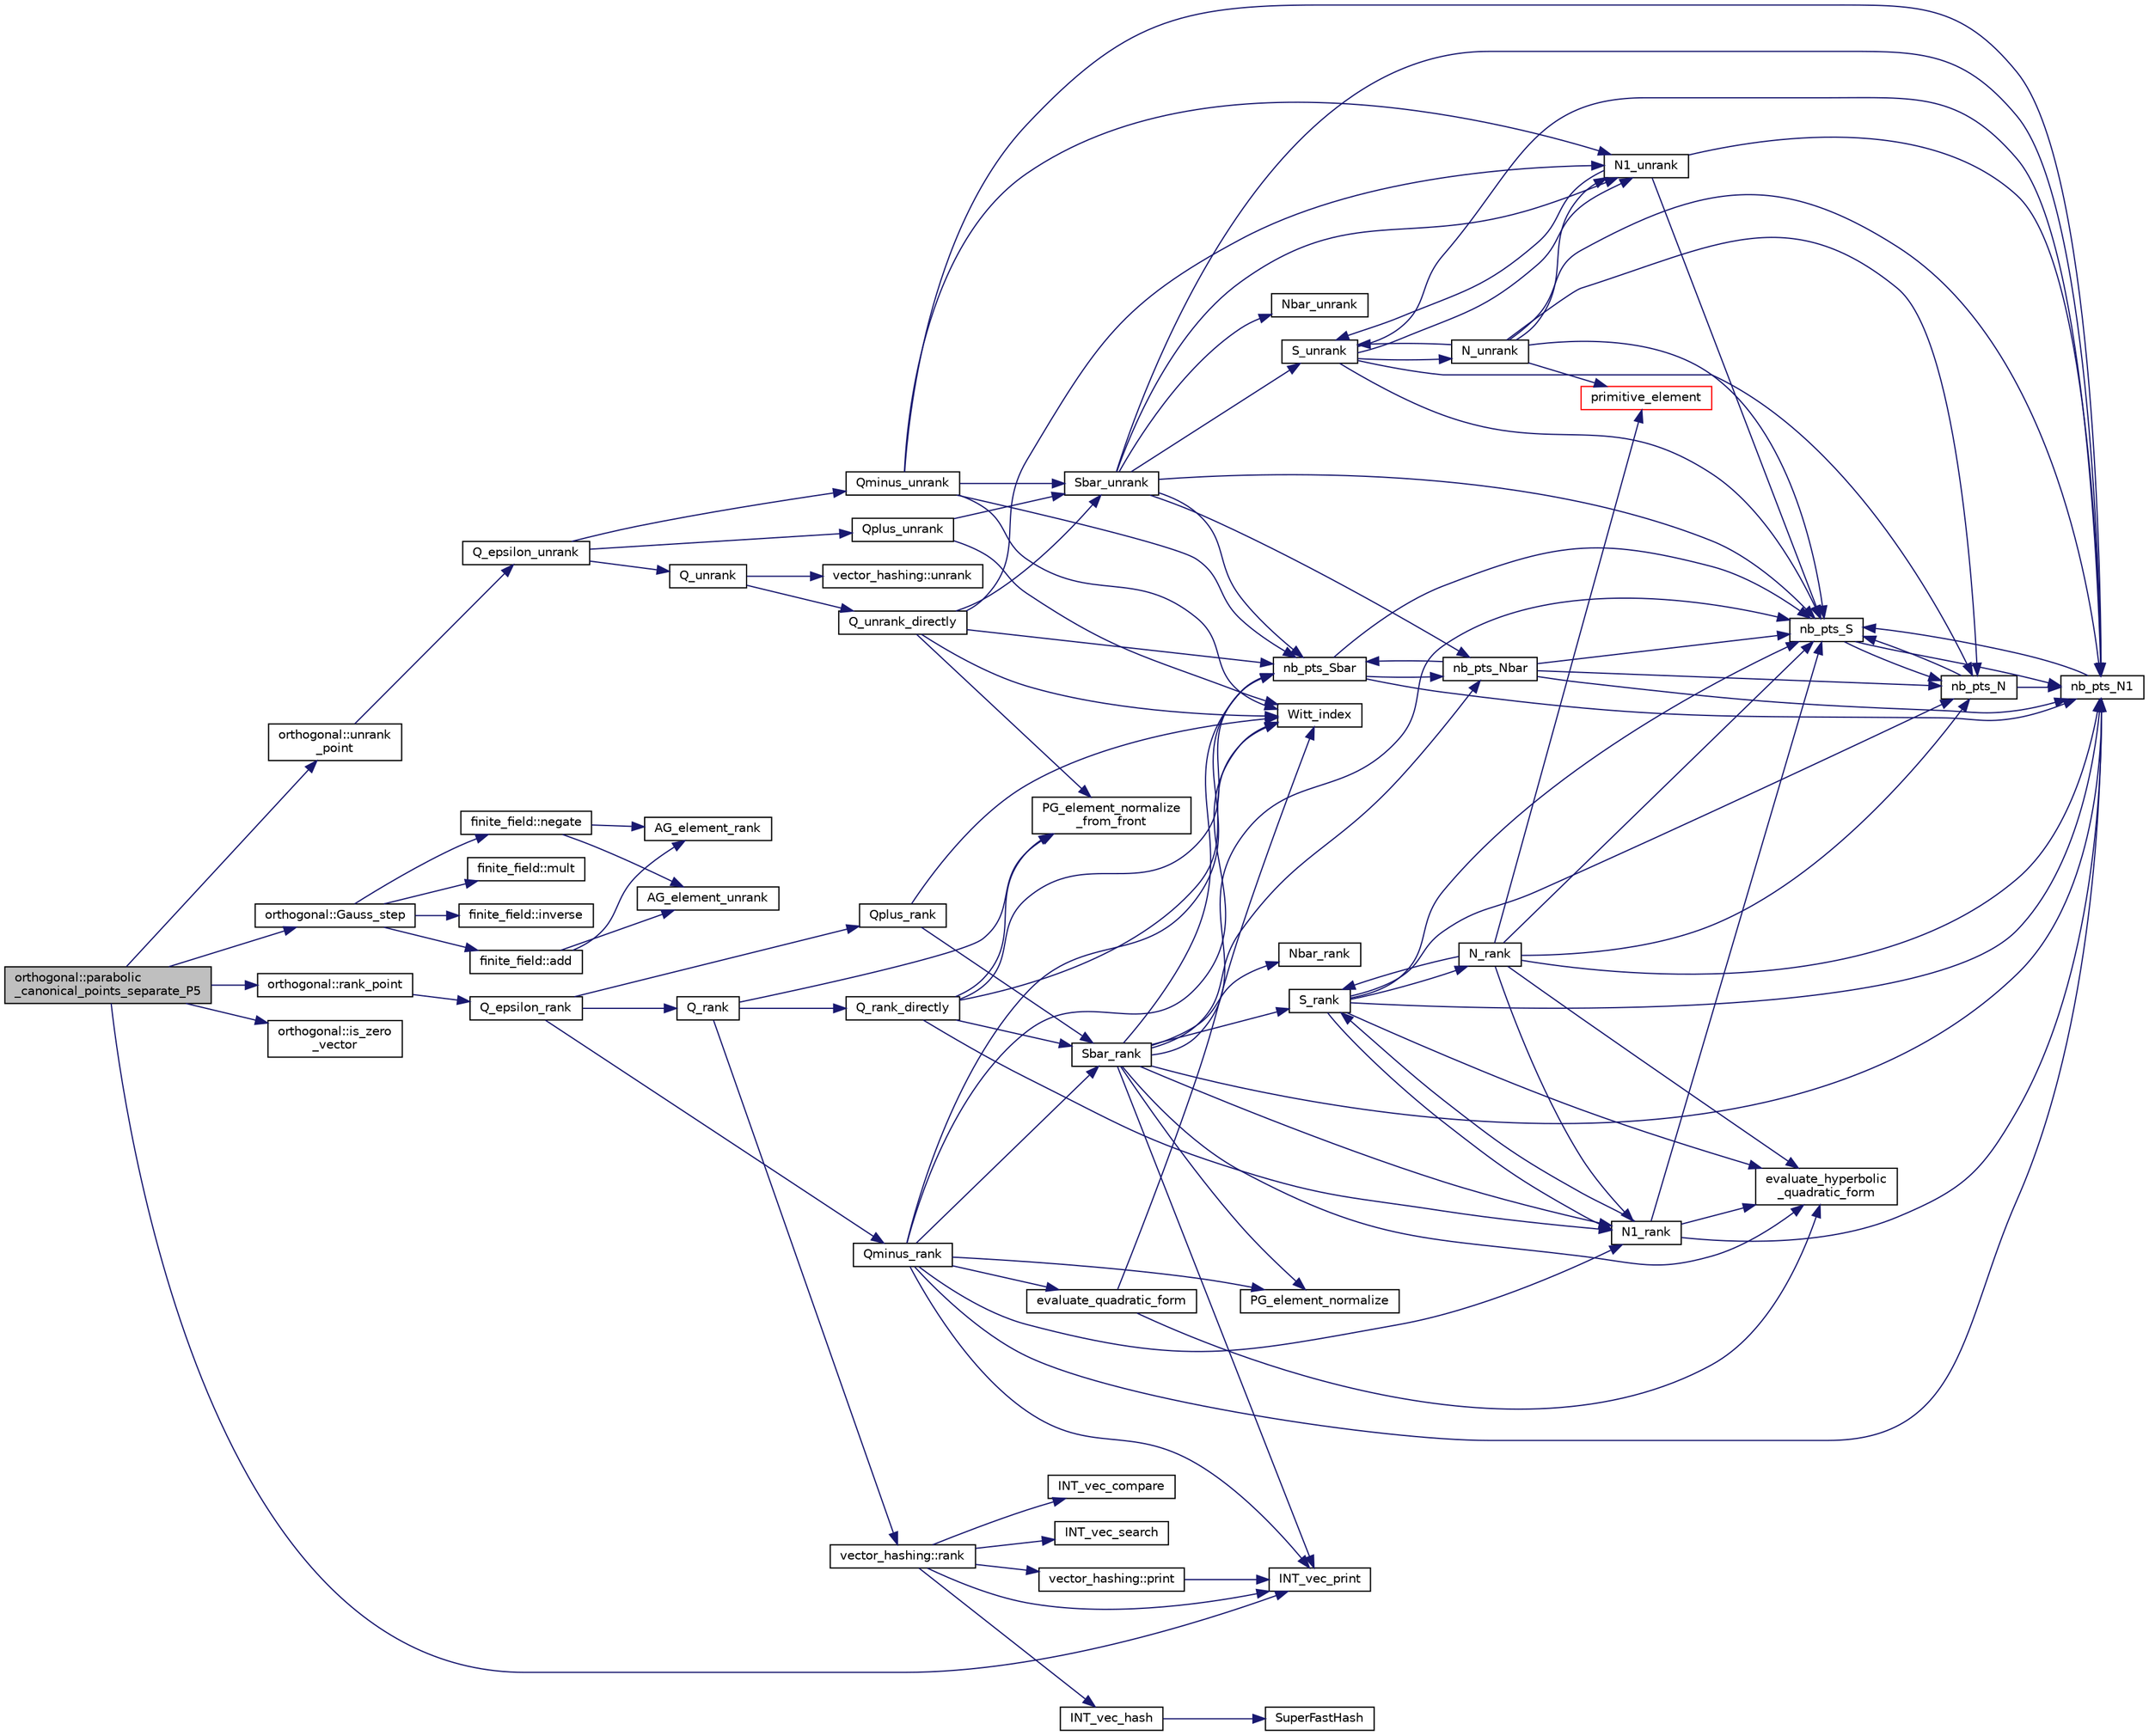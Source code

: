 digraph "orthogonal::parabolic_canonical_points_separate_P5"
{
  edge [fontname="Helvetica",fontsize="10",labelfontname="Helvetica",labelfontsize="10"];
  node [fontname="Helvetica",fontsize="10",shape=record];
  rankdir="LR";
  Node14555 [label="orthogonal::parabolic\l_canonical_points_separate_P5",height=0.2,width=0.4,color="black", fillcolor="grey75", style="filled", fontcolor="black"];
  Node14555 -> Node14556 [color="midnightblue",fontsize="10",style="solid",fontname="Helvetica"];
  Node14556 [label="orthogonal::unrank\l_point",height=0.2,width=0.4,color="black", fillcolor="white", style="filled",URL="$d7/daa/classorthogonal.html#ab655117100f7c66c19817b84ac5ac0a0"];
  Node14556 -> Node14557 [color="midnightblue",fontsize="10",style="solid",fontname="Helvetica"];
  Node14557 [label="Q_epsilon_unrank",height=0.2,width=0.4,color="black", fillcolor="white", style="filled",URL="$d4/d67/geometry_8h.html#af162c4d30d4a6528299e37551c353e7b"];
  Node14557 -> Node14558 [color="midnightblue",fontsize="10",style="solid",fontname="Helvetica"];
  Node14558 [label="Q_unrank",height=0.2,width=0.4,color="black", fillcolor="white", style="filled",URL="$db/da0/lib_2foundations_2geometry_2orthogonal__points_8_c.html#a6d02923d5b54ef796934e753e6f5b65b"];
  Node14558 -> Node14559 [color="midnightblue",fontsize="10",style="solid",fontname="Helvetica"];
  Node14559 [label="vector_hashing::unrank",height=0.2,width=0.4,color="black", fillcolor="white", style="filled",URL="$d8/daa/classvector__hashing.html#abbebd3a96a6d27a34b9b49af99e2ed3d"];
  Node14558 -> Node14560 [color="midnightblue",fontsize="10",style="solid",fontname="Helvetica"];
  Node14560 [label="Q_unrank_directly",height=0.2,width=0.4,color="black", fillcolor="white", style="filled",URL="$db/da0/lib_2foundations_2geometry_2orthogonal__points_8_c.html#a105e7e72249e78fcf0785c69099d90ce"];
  Node14560 -> Node14561 [color="midnightblue",fontsize="10",style="solid",fontname="Helvetica"];
  Node14561 [label="Witt_index",height=0.2,width=0.4,color="black", fillcolor="white", style="filled",URL="$db/da0/lib_2foundations_2geometry_2orthogonal__points_8_c.html#ab3483ecb9859a6758f82b5327da50534"];
  Node14560 -> Node14562 [color="midnightblue",fontsize="10",style="solid",fontname="Helvetica"];
  Node14562 [label="nb_pts_Sbar",height=0.2,width=0.4,color="black", fillcolor="white", style="filled",URL="$db/da0/lib_2foundations_2geometry_2orthogonal__points_8_c.html#a986dda26505c9934c771578b084f67cc"];
  Node14562 -> Node14563 [color="midnightblue",fontsize="10",style="solid",fontname="Helvetica"];
  Node14563 [label="nb_pts_S",height=0.2,width=0.4,color="black", fillcolor="white", style="filled",URL="$db/da0/lib_2foundations_2geometry_2orthogonal__points_8_c.html#a9bc3dec6e722644d182738102c3e04f3"];
  Node14563 -> Node14564 [color="midnightblue",fontsize="10",style="solid",fontname="Helvetica"];
  Node14564 [label="nb_pts_N",height=0.2,width=0.4,color="black", fillcolor="white", style="filled",URL="$db/da0/lib_2foundations_2geometry_2orthogonal__points_8_c.html#a93e16898c27b1d1c0a6405a7b0615ba6"];
  Node14564 -> Node14563 [color="midnightblue",fontsize="10",style="solid",fontname="Helvetica"];
  Node14564 -> Node14565 [color="midnightblue",fontsize="10",style="solid",fontname="Helvetica"];
  Node14565 [label="nb_pts_N1",height=0.2,width=0.4,color="black", fillcolor="white", style="filled",URL="$db/da0/lib_2foundations_2geometry_2orthogonal__points_8_c.html#ae0f2e1c76523db67b4ec9629ccc35bc6"];
  Node14565 -> Node14563 [color="midnightblue",fontsize="10",style="solid",fontname="Helvetica"];
  Node14563 -> Node14565 [color="midnightblue",fontsize="10",style="solid",fontname="Helvetica"];
  Node14562 -> Node14566 [color="midnightblue",fontsize="10",style="solid",fontname="Helvetica"];
  Node14566 [label="nb_pts_Nbar",height=0.2,width=0.4,color="black", fillcolor="white", style="filled",URL="$db/da0/lib_2foundations_2geometry_2orthogonal__points_8_c.html#a51b4684a176c6841fd3cd6c34c684c2c"];
  Node14566 -> Node14562 [color="midnightblue",fontsize="10",style="solid",fontname="Helvetica"];
  Node14566 -> Node14564 [color="midnightblue",fontsize="10",style="solid",fontname="Helvetica"];
  Node14566 -> Node14563 [color="midnightblue",fontsize="10",style="solid",fontname="Helvetica"];
  Node14566 -> Node14565 [color="midnightblue",fontsize="10",style="solid",fontname="Helvetica"];
  Node14562 -> Node14565 [color="midnightblue",fontsize="10",style="solid",fontname="Helvetica"];
  Node14560 -> Node14567 [color="midnightblue",fontsize="10",style="solid",fontname="Helvetica"];
  Node14567 [label="Sbar_unrank",height=0.2,width=0.4,color="black", fillcolor="white", style="filled",URL="$db/da0/lib_2foundations_2geometry_2orthogonal__points_8_c.html#a65d9b9ccfff12dd92f4f4e8360701c98"];
  Node14567 -> Node14562 [color="midnightblue",fontsize="10",style="solid",fontname="Helvetica"];
  Node14567 -> Node14563 [color="midnightblue",fontsize="10",style="solid",fontname="Helvetica"];
  Node14567 -> Node14568 [color="midnightblue",fontsize="10",style="solid",fontname="Helvetica"];
  Node14568 [label="S_unrank",height=0.2,width=0.4,color="black", fillcolor="white", style="filled",URL="$db/da0/lib_2foundations_2geometry_2orthogonal__points_8_c.html#a18964a35af25f1b4a85f4eaeb1543d92"];
  Node14568 -> Node14563 [color="midnightblue",fontsize="10",style="solid",fontname="Helvetica"];
  Node14568 -> Node14564 [color="midnightblue",fontsize="10",style="solid",fontname="Helvetica"];
  Node14568 -> Node14565 [color="midnightblue",fontsize="10",style="solid",fontname="Helvetica"];
  Node14568 -> Node14569 [color="midnightblue",fontsize="10",style="solid",fontname="Helvetica"];
  Node14569 [label="N_unrank",height=0.2,width=0.4,color="black", fillcolor="white", style="filled",URL="$db/da0/lib_2foundations_2geometry_2orthogonal__points_8_c.html#ab79724bd19da3bc1b383550113f9d7aa"];
  Node14569 -> Node14563 [color="midnightblue",fontsize="10",style="solid",fontname="Helvetica"];
  Node14569 -> Node14564 [color="midnightblue",fontsize="10",style="solid",fontname="Helvetica"];
  Node14569 -> Node14568 [color="midnightblue",fontsize="10",style="solid",fontname="Helvetica"];
  Node14569 -> Node14565 [color="midnightblue",fontsize="10",style="solid",fontname="Helvetica"];
  Node14569 -> Node14570 [color="midnightblue",fontsize="10",style="solid",fontname="Helvetica"];
  Node14570 [label="N1_unrank",height=0.2,width=0.4,color="black", fillcolor="white", style="filled",URL="$db/da0/lib_2foundations_2geometry_2orthogonal__points_8_c.html#aa9427e27f7f207c1baff3a34cc5d78cf"];
  Node14570 -> Node14563 [color="midnightblue",fontsize="10",style="solid",fontname="Helvetica"];
  Node14570 -> Node14565 [color="midnightblue",fontsize="10",style="solid",fontname="Helvetica"];
  Node14570 -> Node14568 [color="midnightblue",fontsize="10",style="solid",fontname="Helvetica"];
  Node14569 -> Node14571 [color="midnightblue",fontsize="10",style="solid",fontname="Helvetica"];
  Node14571 [label="primitive_element",height=0.2,width=0.4,color="red", fillcolor="white", style="filled",URL="$db/da0/lib_2foundations_2geometry_2orthogonal__points_8_c.html#a97350390ec02c8cd9f54751708e28768"];
  Node14568 -> Node14570 [color="midnightblue",fontsize="10",style="solid",fontname="Helvetica"];
  Node14567 -> Node14566 [color="midnightblue",fontsize="10",style="solid",fontname="Helvetica"];
  Node14567 -> Node14565 [color="midnightblue",fontsize="10",style="solid",fontname="Helvetica"];
  Node14567 -> Node14574 [color="midnightblue",fontsize="10",style="solid",fontname="Helvetica"];
  Node14574 [label="Nbar_unrank",height=0.2,width=0.4,color="black", fillcolor="white", style="filled",URL="$db/da0/lib_2foundations_2geometry_2orthogonal__points_8_c.html#ad641d8fb061c898a2c18266e263fb278"];
  Node14567 -> Node14570 [color="midnightblue",fontsize="10",style="solid",fontname="Helvetica"];
  Node14560 -> Node14575 [color="midnightblue",fontsize="10",style="solid",fontname="Helvetica"];
  Node14575 [label="PG_element_normalize\l_from_front",height=0.2,width=0.4,color="black", fillcolor="white", style="filled",URL="$d4/d67/geometry_8h.html#af675caf5f9975573455c8d93cb56bf95"];
  Node14560 -> Node14570 [color="midnightblue",fontsize="10",style="solid",fontname="Helvetica"];
  Node14557 -> Node14576 [color="midnightblue",fontsize="10",style="solid",fontname="Helvetica"];
  Node14576 [label="Qplus_unrank",height=0.2,width=0.4,color="black", fillcolor="white", style="filled",URL="$db/da0/lib_2foundations_2geometry_2orthogonal__points_8_c.html#ad50512edd586919700e033744b4a03c8"];
  Node14576 -> Node14561 [color="midnightblue",fontsize="10",style="solid",fontname="Helvetica"];
  Node14576 -> Node14567 [color="midnightblue",fontsize="10",style="solid",fontname="Helvetica"];
  Node14557 -> Node14577 [color="midnightblue",fontsize="10",style="solid",fontname="Helvetica"];
  Node14577 [label="Qminus_unrank",height=0.2,width=0.4,color="black", fillcolor="white", style="filled",URL="$db/da0/lib_2foundations_2geometry_2orthogonal__points_8_c.html#ac2dd18f435ab479095b836a483c12c7d"];
  Node14577 -> Node14561 [color="midnightblue",fontsize="10",style="solid",fontname="Helvetica"];
  Node14577 -> Node14562 [color="midnightblue",fontsize="10",style="solid",fontname="Helvetica"];
  Node14577 -> Node14567 [color="midnightblue",fontsize="10",style="solid",fontname="Helvetica"];
  Node14577 -> Node14565 [color="midnightblue",fontsize="10",style="solid",fontname="Helvetica"];
  Node14577 -> Node14570 [color="midnightblue",fontsize="10",style="solid",fontname="Helvetica"];
  Node14555 -> Node14578 [color="midnightblue",fontsize="10",style="solid",fontname="Helvetica"];
  Node14578 [label="INT_vec_print",height=0.2,width=0.4,color="black", fillcolor="white", style="filled",URL="$df/dbf/sajeeb_8_c.html#a79a5901af0b47dd0d694109543c027fe"];
  Node14555 -> Node14579 [color="midnightblue",fontsize="10",style="solid",fontname="Helvetica"];
  Node14579 [label="orthogonal::Gauss_step",height=0.2,width=0.4,color="black", fillcolor="white", style="filled",URL="$d7/daa/classorthogonal.html#acc98650297e4c16a55f881780df18ff1"];
  Node14579 -> Node14580 [color="midnightblue",fontsize="10",style="solid",fontname="Helvetica"];
  Node14580 [label="finite_field::negate",height=0.2,width=0.4,color="black", fillcolor="white", style="filled",URL="$df/d5a/classfinite__field.html#aa9d798298f25d4a9262b5bc5f1733e31"];
  Node14580 -> Node14581 [color="midnightblue",fontsize="10",style="solid",fontname="Helvetica"];
  Node14581 [label="AG_element_unrank",height=0.2,width=0.4,color="black", fillcolor="white", style="filled",URL="$d4/d67/geometry_8h.html#a4a33b86c87b2879b97cfa1327abe2885"];
  Node14580 -> Node14582 [color="midnightblue",fontsize="10",style="solid",fontname="Helvetica"];
  Node14582 [label="AG_element_rank",height=0.2,width=0.4,color="black", fillcolor="white", style="filled",URL="$d4/d67/geometry_8h.html#ab2ac908d07dd8038fd996e26bdc75c17"];
  Node14579 -> Node14583 [color="midnightblue",fontsize="10",style="solid",fontname="Helvetica"];
  Node14583 [label="finite_field::mult",height=0.2,width=0.4,color="black", fillcolor="white", style="filled",URL="$df/d5a/classfinite__field.html#a24fb5917aa6d4d656fd855b7f44a13b0"];
  Node14579 -> Node14584 [color="midnightblue",fontsize="10",style="solid",fontname="Helvetica"];
  Node14584 [label="finite_field::inverse",height=0.2,width=0.4,color="black", fillcolor="white", style="filled",URL="$df/d5a/classfinite__field.html#a69f2a12c01e70b7ce2d115c5221c9cdd"];
  Node14579 -> Node14585 [color="midnightblue",fontsize="10",style="solid",fontname="Helvetica"];
  Node14585 [label="finite_field::add",height=0.2,width=0.4,color="black", fillcolor="white", style="filled",URL="$df/d5a/classfinite__field.html#a8f12328a27500f3c7be0c849ebbc9d14"];
  Node14585 -> Node14581 [color="midnightblue",fontsize="10",style="solid",fontname="Helvetica"];
  Node14585 -> Node14582 [color="midnightblue",fontsize="10",style="solid",fontname="Helvetica"];
  Node14555 -> Node14586 [color="midnightblue",fontsize="10",style="solid",fontname="Helvetica"];
  Node14586 [label="orthogonal::is_zero\l_vector",height=0.2,width=0.4,color="black", fillcolor="white", style="filled",URL="$d7/daa/classorthogonal.html#ab35d1fb0ed48ceb00d4484bf8e38f1cb"];
  Node14555 -> Node14587 [color="midnightblue",fontsize="10",style="solid",fontname="Helvetica"];
  Node14587 [label="orthogonal::rank_point",height=0.2,width=0.4,color="black", fillcolor="white", style="filled",URL="$d7/daa/classorthogonal.html#adb4f1528590a804b3c011a68c9ebf655"];
  Node14587 -> Node14588 [color="midnightblue",fontsize="10",style="solid",fontname="Helvetica"];
  Node14588 [label="Q_epsilon_rank",height=0.2,width=0.4,color="black", fillcolor="white", style="filled",URL="$d4/d67/geometry_8h.html#a0949e1151174e2988aa697cb31942e97"];
  Node14588 -> Node14589 [color="midnightblue",fontsize="10",style="solid",fontname="Helvetica"];
  Node14589 [label="Q_rank",height=0.2,width=0.4,color="black", fillcolor="white", style="filled",URL="$db/da0/lib_2foundations_2geometry_2orthogonal__points_8_c.html#ad2671f4db3224df1e22494b9d946375e"];
  Node14589 -> Node14575 [color="midnightblue",fontsize="10",style="solid",fontname="Helvetica"];
  Node14589 -> Node14590 [color="midnightblue",fontsize="10",style="solid",fontname="Helvetica"];
  Node14590 [label="vector_hashing::rank",height=0.2,width=0.4,color="black", fillcolor="white", style="filled",URL="$d8/daa/classvector__hashing.html#a4879796cc2ade5fcef891747909ec710"];
  Node14590 -> Node14591 [color="midnightblue",fontsize="10",style="solid",fontname="Helvetica"];
  Node14591 [label="INT_vec_hash",height=0.2,width=0.4,color="black", fillcolor="white", style="filled",URL="$d5/db4/io__and__os_8h.html#a2c14b1034b07b03b4df943066edeb99f"];
  Node14591 -> Node14592 [color="midnightblue",fontsize="10",style="solid",fontname="Helvetica"];
  Node14592 [label="SuperFastHash",height=0.2,width=0.4,color="black", fillcolor="white", style="filled",URL="$d5/de2/foundations_2data__structures_2data__structures_8h.html#a11d69a8cb5ac90dfb13d2e25df8eb1ce"];
  Node14590 -> Node14593 [color="midnightblue",fontsize="10",style="solid",fontname="Helvetica"];
  Node14593 [label="INT_vec_search",height=0.2,width=0.4,color="black", fillcolor="white", style="filled",URL="$d5/de2/foundations_2data__structures_2data__structures_8h.html#ad103ef2316a1f671bdb68fd9cd9ba945"];
  Node14590 -> Node14594 [color="midnightblue",fontsize="10",style="solid",fontname="Helvetica"];
  Node14594 [label="INT_vec_compare",height=0.2,width=0.4,color="black", fillcolor="white", style="filled",URL="$d5/de2/foundations_2data__structures_2data__structures_8h.html#ac1a17fca23fb4a338aef8547a4c2fded"];
  Node14590 -> Node14578 [color="midnightblue",fontsize="10",style="solid",fontname="Helvetica"];
  Node14590 -> Node14595 [color="midnightblue",fontsize="10",style="solid",fontname="Helvetica"];
  Node14595 [label="vector_hashing::print",height=0.2,width=0.4,color="black", fillcolor="white", style="filled",URL="$d8/daa/classvector__hashing.html#a4954caab83535e063633dd5d27a564c5"];
  Node14595 -> Node14578 [color="midnightblue",fontsize="10",style="solid",fontname="Helvetica"];
  Node14589 -> Node14596 [color="midnightblue",fontsize="10",style="solid",fontname="Helvetica"];
  Node14596 [label="Q_rank_directly",height=0.2,width=0.4,color="black", fillcolor="white", style="filled",URL="$db/da0/lib_2foundations_2geometry_2orthogonal__points_8_c.html#a5f856abfc1a984dc77a7e21a239ab88e"];
  Node14596 -> Node14561 [color="midnightblue",fontsize="10",style="solid",fontname="Helvetica"];
  Node14596 -> Node14562 [color="midnightblue",fontsize="10",style="solid",fontname="Helvetica"];
  Node14596 -> Node14597 [color="midnightblue",fontsize="10",style="solid",fontname="Helvetica"];
  Node14597 [label="Sbar_rank",height=0.2,width=0.4,color="black", fillcolor="white", style="filled",URL="$db/da0/lib_2foundations_2geometry_2orthogonal__points_8_c.html#a9f987613e1f3dd623ce4032443a5a4a3"];
  Node14597 -> Node14598 [color="midnightblue",fontsize="10",style="solid",fontname="Helvetica"];
  Node14598 [label="PG_element_normalize",height=0.2,width=0.4,color="black", fillcolor="white", style="filled",URL="$d4/d67/geometry_8h.html#a5a4c3c1158bad6bab0d786c616bd0996"];
  Node14597 -> Node14578 [color="midnightblue",fontsize="10",style="solid",fontname="Helvetica"];
  Node14597 -> Node14562 [color="midnightblue",fontsize="10",style="solid",fontname="Helvetica"];
  Node14597 -> Node14563 [color="midnightblue",fontsize="10",style="solid",fontname="Helvetica"];
  Node14597 -> Node14599 [color="midnightblue",fontsize="10",style="solid",fontname="Helvetica"];
  Node14599 [label="S_rank",height=0.2,width=0.4,color="black", fillcolor="white", style="filled",URL="$db/da0/lib_2foundations_2geometry_2orthogonal__points_8_c.html#a3a31f4ab7622dfd1d56e995cee509faa"];
  Node14599 -> Node14563 [color="midnightblue",fontsize="10",style="solid",fontname="Helvetica"];
  Node14599 -> Node14564 [color="midnightblue",fontsize="10",style="solid",fontname="Helvetica"];
  Node14599 -> Node14565 [color="midnightblue",fontsize="10",style="solid",fontname="Helvetica"];
  Node14599 -> Node14600 [color="midnightblue",fontsize="10",style="solid",fontname="Helvetica"];
  Node14600 [label="N_rank",height=0.2,width=0.4,color="black", fillcolor="white", style="filled",URL="$db/da0/lib_2foundations_2geometry_2orthogonal__points_8_c.html#a750a27350273e325e879377a9ee17bbb"];
  Node14600 -> Node14563 [color="midnightblue",fontsize="10",style="solid",fontname="Helvetica"];
  Node14600 -> Node14564 [color="midnightblue",fontsize="10",style="solid",fontname="Helvetica"];
  Node14600 -> Node14599 [color="midnightblue",fontsize="10",style="solid",fontname="Helvetica"];
  Node14600 -> Node14601 [color="midnightblue",fontsize="10",style="solid",fontname="Helvetica"];
  Node14601 [label="evaluate_hyperbolic\l_quadratic_form",height=0.2,width=0.4,color="black", fillcolor="white", style="filled",URL="$db/da0/lib_2foundations_2geometry_2orthogonal__points_8_c.html#a5f2c422dc24d5720e7a1b36a794ba65a"];
  Node14600 -> Node14565 [color="midnightblue",fontsize="10",style="solid",fontname="Helvetica"];
  Node14600 -> Node14571 [color="midnightblue",fontsize="10",style="solid",fontname="Helvetica"];
  Node14600 -> Node14602 [color="midnightblue",fontsize="10",style="solid",fontname="Helvetica"];
  Node14602 [label="N1_rank",height=0.2,width=0.4,color="black", fillcolor="white", style="filled",URL="$db/da0/lib_2foundations_2geometry_2orthogonal__points_8_c.html#aeb5e4527dd73fce52439f30400b9946a"];
  Node14602 -> Node14563 [color="midnightblue",fontsize="10",style="solid",fontname="Helvetica"];
  Node14602 -> Node14565 [color="midnightblue",fontsize="10",style="solid",fontname="Helvetica"];
  Node14602 -> Node14599 [color="midnightblue",fontsize="10",style="solid",fontname="Helvetica"];
  Node14602 -> Node14601 [color="midnightblue",fontsize="10",style="solid",fontname="Helvetica"];
  Node14599 -> Node14601 [color="midnightblue",fontsize="10",style="solid",fontname="Helvetica"];
  Node14599 -> Node14602 [color="midnightblue",fontsize="10",style="solid",fontname="Helvetica"];
  Node14597 -> Node14566 [color="midnightblue",fontsize="10",style="solid",fontname="Helvetica"];
  Node14597 -> Node14565 [color="midnightblue",fontsize="10",style="solid",fontname="Helvetica"];
  Node14597 -> Node14603 [color="midnightblue",fontsize="10",style="solid",fontname="Helvetica"];
  Node14603 [label="Nbar_rank",height=0.2,width=0.4,color="black", fillcolor="white", style="filled",URL="$db/da0/lib_2foundations_2geometry_2orthogonal__points_8_c.html#ab1a27ed33557b959a5f02d2a4b81857a"];
  Node14597 -> Node14601 [color="midnightblue",fontsize="10",style="solid",fontname="Helvetica"];
  Node14597 -> Node14602 [color="midnightblue",fontsize="10",style="solid",fontname="Helvetica"];
  Node14596 -> Node14575 [color="midnightblue",fontsize="10",style="solid",fontname="Helvetica"];
  Node14596 -> Node14602 [color="midnightblue",fontsize="10",style="solid",fontname="Helvetica"];
  Node14588 -> Node14604 [color="midnightblue",fontsize="10",style="solid",fontname="Helvetica"];
  Node14604 [label="Qplus_rank",height=0.2,width=0.4,color="black", fillcolor="white", style="filled",URL="$db/da0/lib_2foundations_2geometry_2orthogonal__points_8_c.html#aaa1be357d007a845ce2866169d63afb7"];
  Node14604 -> Node14561 [color="midnightblue",fontsize="10",style="solid",fontname="Helvetica"];
  Node14604 -> Node14597 [color="midnightblue",fontsize="10",style="solid",fontname="Helvetica"];
  Node14588 -> Node14605 [color="midnightblue",fontsize="10",style="solid",fontname="Helvetica"];
  Node14605 [label="Qminus_rank",height=0.2,width=0.4,color="black", fillcolor="white", style="filled",URL="$db/da0/lib_2foundations_2geometry_2orthogonal__points_8_c.html#aec3e3dad3c2c12fa081edab0af2cb91a"];
  Node14605 -> Node14561 [color="midnightblue",fontsize="10",style="solid",fontname="Helvetica"];
  Node14605 -> Node14606 [color="midnightblue",fontsize="10",style="solid",fontname="Helvetica"];
  Node14606 [label="evaluate_quadratic_form",height=0.2,width=0.4,color="black", fillcolor="white", style="filled",URL="$db/da0/lib_2foundations_2geometry_2orthogonal__points_8_c.html#a4faa3ca9079fe60d4ad421506491ed6a"];
  Node14606 -> Node14561 [color="midnightblue",fontsize="10",style="solid",fontname="Helvetica"];
  Node14606 -> Node14601 [color="midnightblue",fontsize="10",style="solid",fontname="Helvetica"];
  Node14605 -> Node14578 [color="midnightblue",fontsize="10",style="solid",fontname="Helvetica"];
  Node14605 -> Node14598 [color="midnightblue",fontsize="10",style="solid",fontname="Helvetica"];
  Node14605 -> Node14597 [color="midnightblue",fontsize="10",style="solid",fontname="Helvetica"];
  Node14605 -> Node14562 [color="midnightblue",fontsize="10",style="solid",fontname="Helvetica"];
  Node14605 -> Node14565 [color="midnightblue",fontsize="10",style="solid",fontname="Helvetica"];
  Node14605 -> Node14602 [color="midnightblue",fontsize="10",style="solid",fontname="Helvetica"];
}

